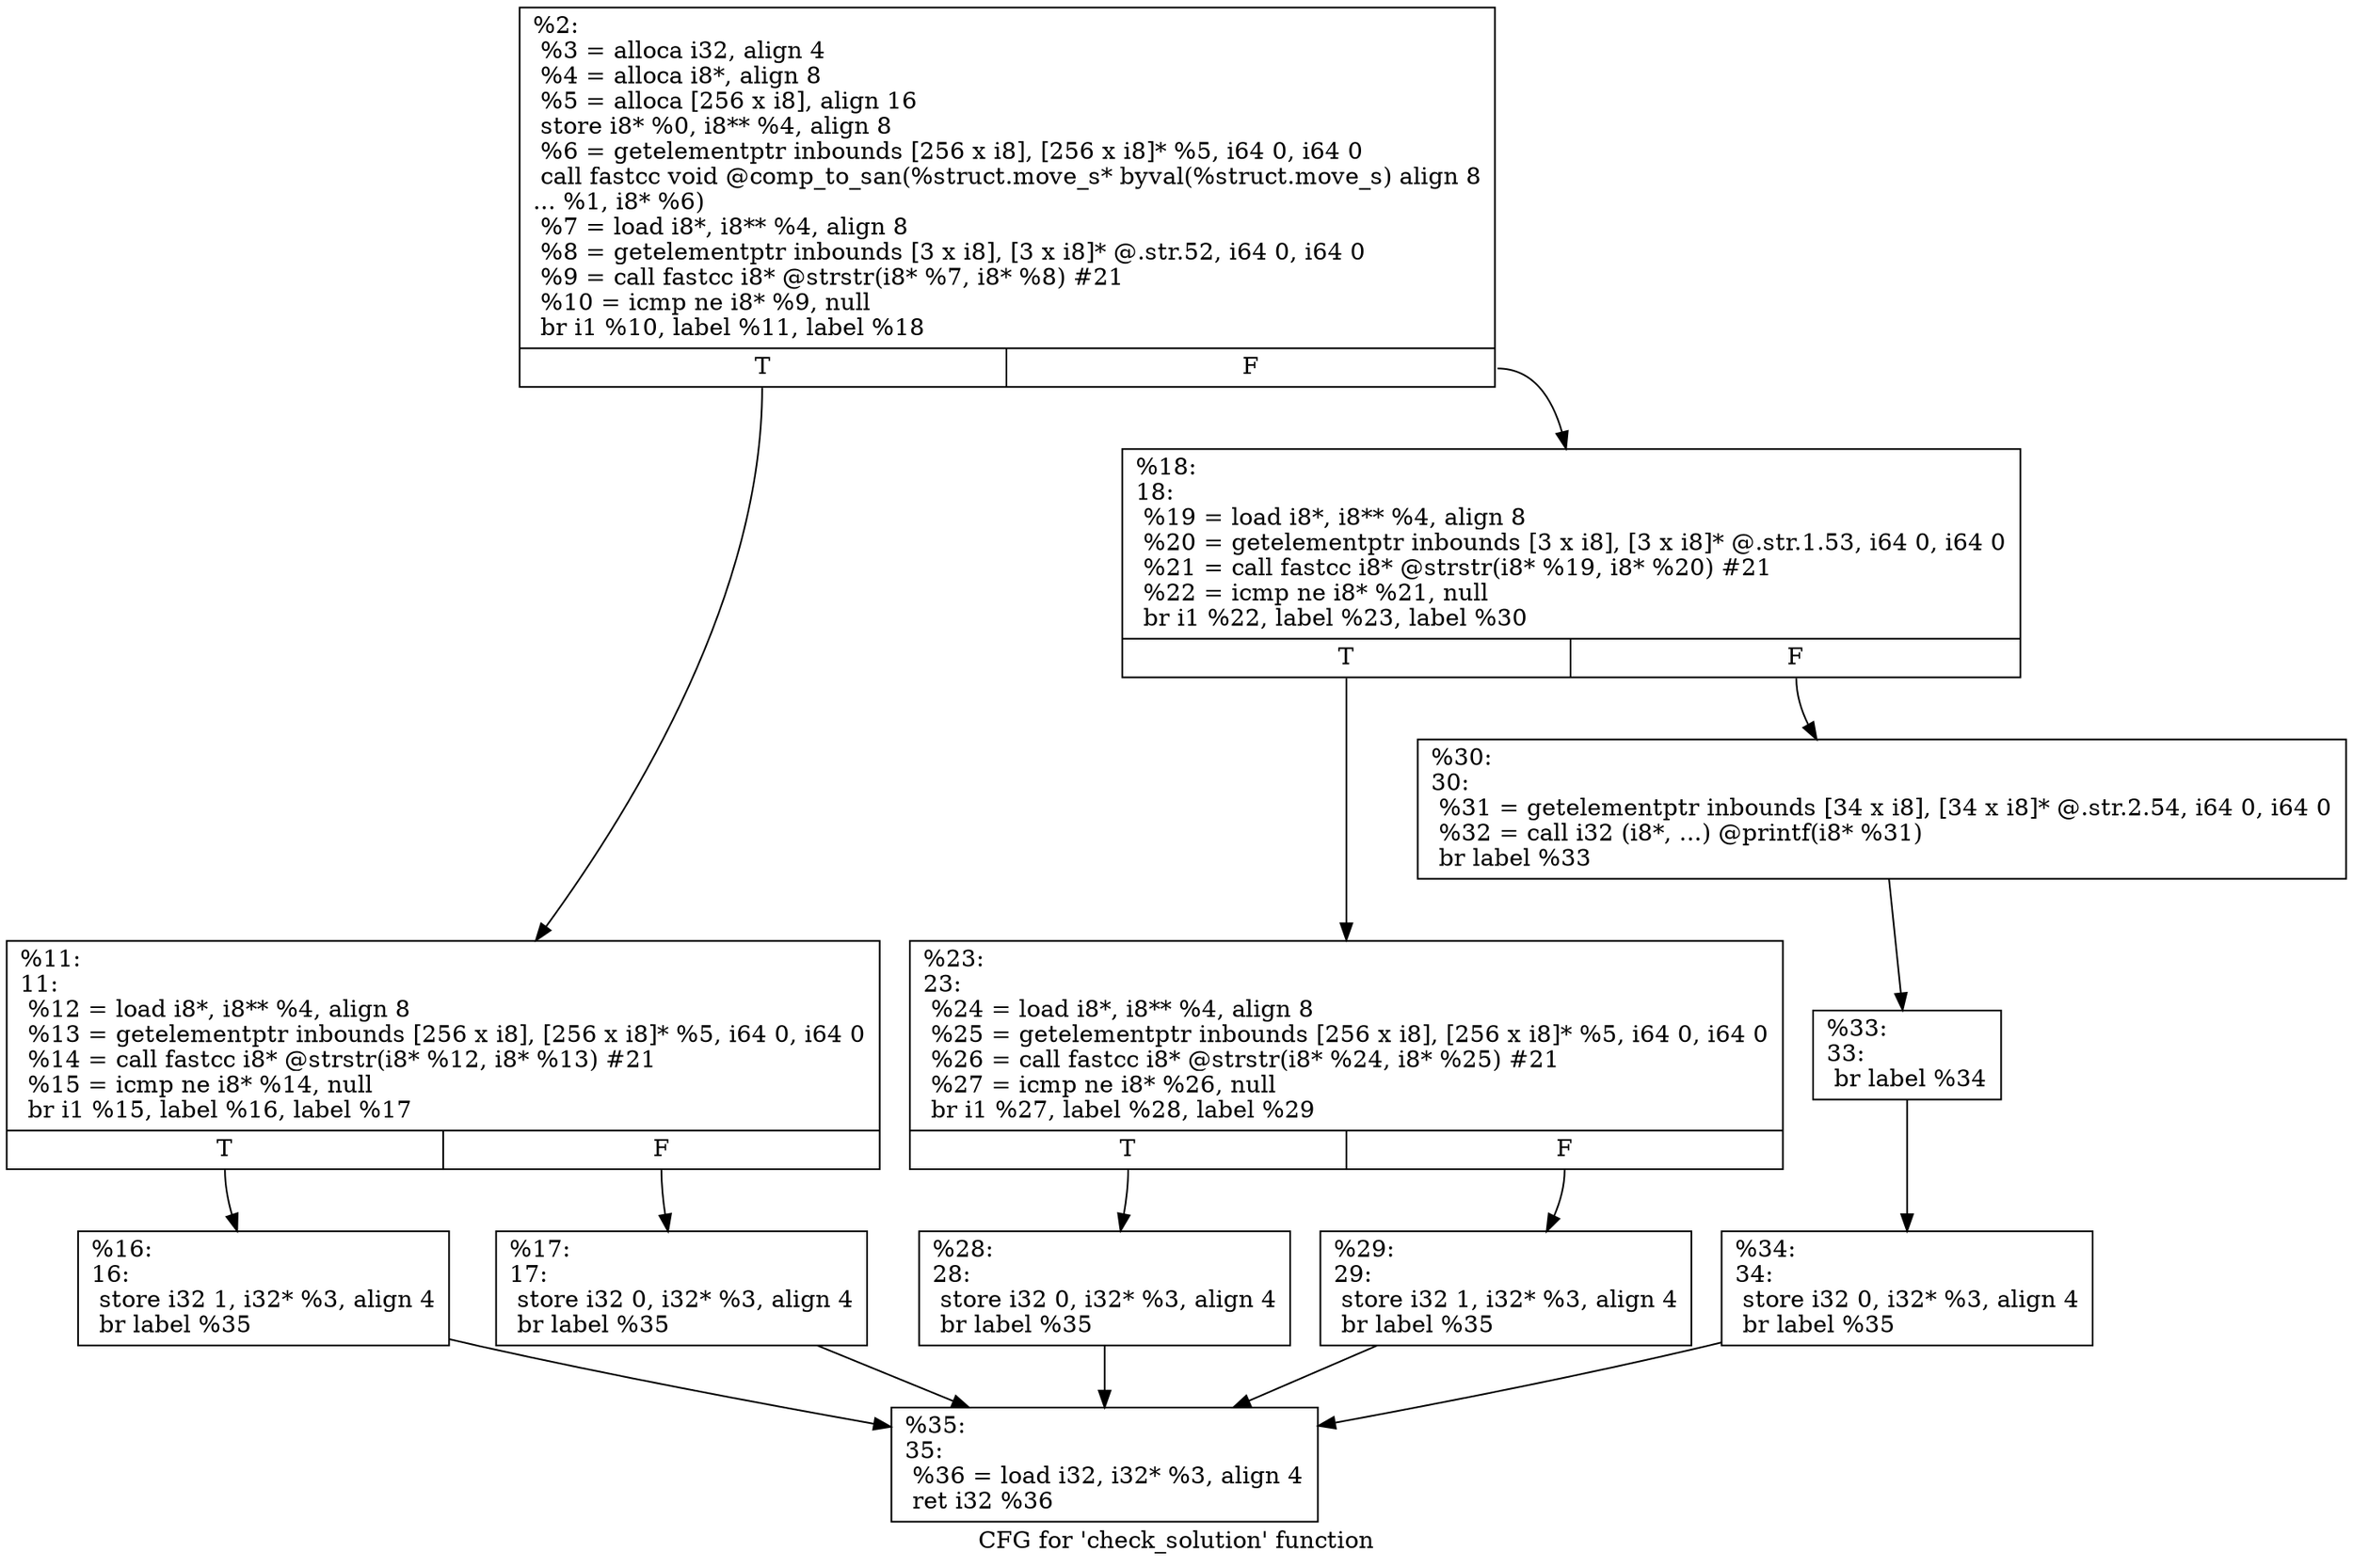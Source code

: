 digraph "CFG for 'check_solution' function" {
	label="CFG for 'check_solution' function";

	Node0x26201a0 [shape=record,label="{%2:\l  %3 = alloca i32, align 4\l  %4 = alloca i8*, align 8\l  %5 = alloca [256 x i8], align 16\l  store i8* %0, i8** %4, align 8\l  %6 = getelementptr inbounds [256 x i8], [256 x i8]* %5, i64 0, i64 0\l  call fastcc void @comp_to_san(%struct.move_s* byval(%struct.move_s) align 8\l... %1, i8* %6)\l  %7 = load i8*, i8** %4, align 8\l  %8 = getelementptr inbounds [3 x i8], [3 x i8]* @.str.52, i64 0, i64 0\l  %9 = call fastcc i8* @strstr(i8* %7, i8* %8) #21\l  %10 = icmp ne i8* %9, null\l  br i1 %10, label %11, label %18\l|{<s0>T|<s1>F}}"];
	Node0x26201a0:s0 -> Node0x2621600;
	Node0x26201a0:s1 -> Node0x26216f0;
	Node0x2621600 [shape=record,label="{%11:\l11:                                               \l  %12 = load i8*, i8** %4, align 8\l  %13 = getelementptr inbounds [256 x i8], [256 x i8]* %5, i64 0, i64 0\l  %14 = call fastcc i8* @strstr(i8* %12, i8* %13) #21\l  %15 = icmp ne i8* %14, null\l  br i1 %15, label %16, label %17\l|{<s0>T|<s1>F}}"];
	Node0x2621600:s0 -> Node0x2621650;
	Node0x2621600:s1 -> Node0x26216a0;
	Node0x2621650 [shape=record,label="{%16:\l16:                                               \l  store i32 1, i32* %3, align 4\l  br label %35\l}"];
	Node0x2621650 -> Node0x2621920;
	Node0x26216a0 [shape=record,label="{%17:\l17:                                               \l  store i32 0, i32* %3, align 4\l  br label %35\l}"];
	Node0x26216a0 -> Node0x2621920;
	Node0x26216f0 [shape=record,label="{%18:\l18:                                               \l  %19 = load i8*, i8** %4, align 8\l  %20 = getelementptr inbounds [3 x i8], [3 x i8]* @.str.1.53, i64 0, i64 0\l  %21 = call fastcc i8* @strstr(i8* %19, i8* %20) #21\l  %22 = icmp ne i8* %21, null\l  br i1 %22, label %23, label %30\l|{<s0>T|<s1>F}}"];
	Node0x26216f0:s0 -> Node0x2621740;
	Node0x26216f0:s1 -> Node0x2621830;
	Node0x2621740 [shape=record,label="{%23:\l23:                                               \l  %24 = load i8*, i8** %4, align 8\l  %25 = getelementptr inbounds [256 x i8], [256 x i8]* %5, i64 0, i64 0\l  %26 = call fastcc i8* @strstr(i8* %24, i8* %25) #21\l  %27 = icmp ne i8* %26, null\l  br i1 %27, label %28, label %29\l|{<s0>T|<s1>F}}"];
	Node0x2621740:s0 -> Node0x2621790;
	Node0x2621740:s1 -> Node0x26217e0;
	Node0x2621790 [shape=record,label="{%28:\l28:                                               \l  store i32 0, i32* %3, align 4\l  br label %35\l}"];
	Node0x2621790 -> Node0x2621920;
	Node0x26217e0 [shape=record,label="{%29:\l29:                                               \l  store i32 1, i32* %3, align 4\l  br label %35\l}"];
	Node0x26217e0 -> Node0x2621920;
	Node0x2621830 [shape=record,label="{%30:\l30:                                               \l  %31 = getelementptr inbounds [34 x i8], [34 x i8]* @.str.2.54, i64 0, i64 0\l  %32 = call i32 (i8*, ...) @printf(i8* %31)\l  br label %33\l}"];
	Node0x2621830 -> Node0x2621880;
	Node0x2621880 [shape=record,label="{%33:\l33:                                               \l  br label %34\l}"];
	Node0x2621880 -> Node0x26218d0;
	Node0x26218d0 [shape=record,label="{%34:\l34:                                               \l  store i32 0, i32* %3, align 4\l  br label %35\l}"];
	Node0x26218d0 -> Node0x2621920;
	Node0x2621920 [shape=record,label="{%35:\l35:                                               \l  %36 = load i32, i32* %3, align 4\l  ret i32 %36\l}"];
}
